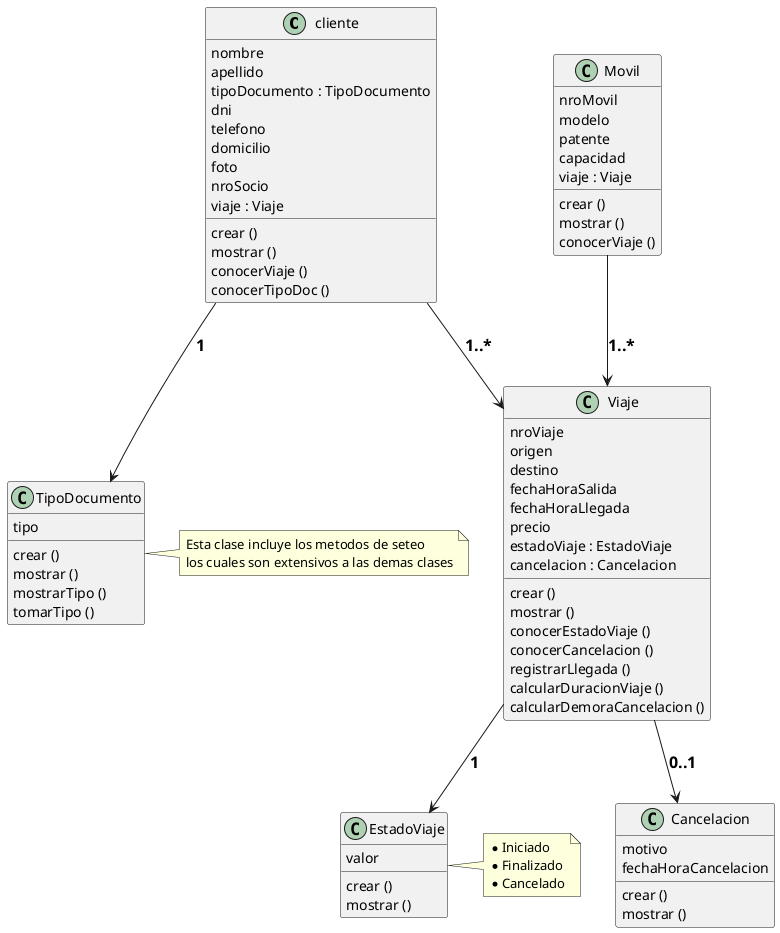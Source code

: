 @startuml caso empresa de remiseria
' DEFINICION DE CLASES
    class cliente {
        nombre
        apellido
        tipoDocumento : TipoDocumento
        dni
        telefono
        domicilio
        foto
        nroSocio
        viaje : Viaje
        crear ()
        mostrar ()
        conocerViaje ()
        conocerTipoDoc ()
    }
    class Viaje {
        nroViaje
        origen
        destino
        fechaHoraSalida
        fechaHoraLlegada
        precio
        estadoViaje : EstadoViaje
        cancelacion : Cancelacion
        crear ()
        mostrar ()
        conocerEstadoViaje ()
        conocerCancelacion ()
        registrarLlegada ()
        calcularDuracionViaje ()
        calcularDemoraCancelacion ()
    }
    class TipoDocumento {
        tipo
        crear ()
        mostrar ()
        mostrarTipo ()
        tomarTipo ()
    }
    class EstadoViaje {
        valor
        crear ()
        mostrar ()
    }
    class Cancelacion {
        motivo
        fechaHoraCancelacion
        crear ()
        mostrar ()
    }
    class Movil {
        nroMovil
        modelo
        patente
        capacidad
        viaje : Viaje
        crear ()
        mostrar ()
        conocerViaje ()
    }

' NOTAS
note right of EstadoViaje
    * Iniciado
    * Finalizado
    * Cancelado
end note
note right of TipoDocumento
    Esta clase incluye los metodos de seteo 
    los cuales son extensivos a las demas clases
end note

' RELACIONES
cliente --> TipoDocumento : <size: 16><b>1</b></size>
cliente --> Viaje : <size: 16><b>1..*</b></size>
Viaje --> EstadoViaje : <size: 16><b>1</b></size>
Viaje --> Cancelacion : <size: 16><b>0..1</b></size>
Movil --> Viaje : <size: 16><b>1..*</b></size>
@enduml